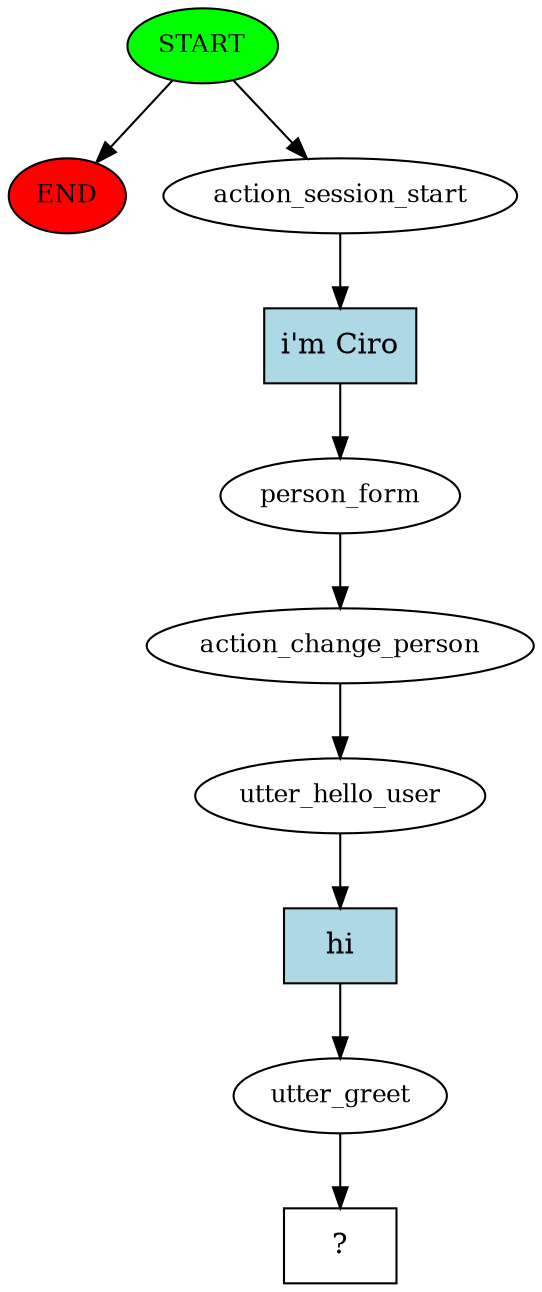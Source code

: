 digraph  {
0 [class="start active", fillcolor=green, fontsize=12, label=START, style=filled];
"-1" [class=end, fillcolor=red, fontsize=12, label=END, style=filled];
1 [class=active, fontsize=12, label=action_session_start];
2 [class=active, fontsize=12, label=person_form];
3 [class=active, fontsize=12, label=action_change_person];
4 [class=active, fontsize=12, label=utter_hello_user];
5 [class=active, fontsize=12, label=utter_greet];
6 [class="intent dashed active", label="  ?  ", shape=rect];
7 [class="intent active", fillcolor=lightblue, label="i'm Ciro", shape=rect, style=filled];
8 [class="intent active", fillcolor=lightblue, label=hi, shape=rect, style=filled];
0 -> "-1"  [class="", key=NONE, label=""];
0 -> 1  [class=active, key=NONE, label=""];
1 -> 7  [class=active, key=0];
2 -> 3  [class=active, key=NONE, label=""];
3 -> 4  [class=active, key=NONE, label=""];
4 -> 8  [class=active, key=0];
5 -> 6  [class=active, key=NONE, label=""];
7 -> 2  [class=active, key=0];
8 -> 5  [class=active, key=0];
}
